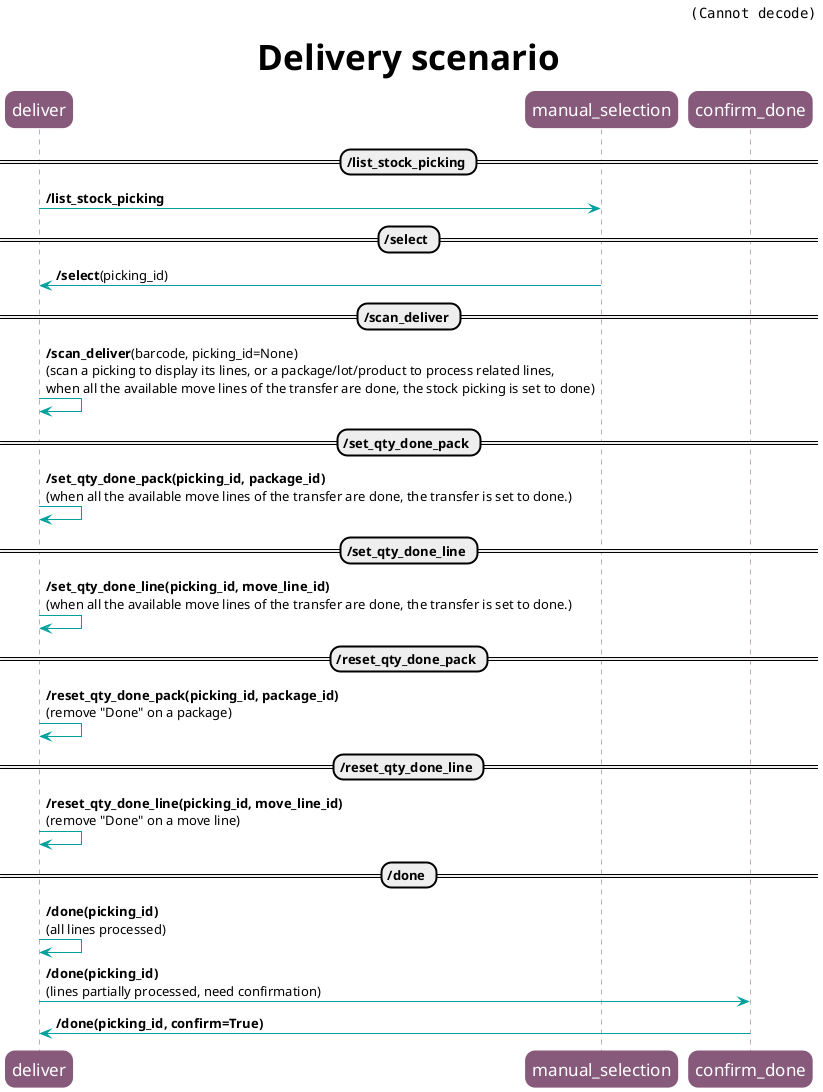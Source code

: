 # Diagram to generate with PlantUML (https://plantuml.com/)
#
#   $ sudo apt install plantuml
#   $ plantuml delivery_diag_seq.plantuml
#

@startuml

skinparam roundcorner 20
skinparam sequence {

ParticipantBorderColor #875A7B
ParticipantBackgroundColor #875A7B
ParticipantFontSize 17
ParticipantFontColor white

LifeLineBorderColor #875A7B

ArrowColor #00A09D
}

header <img:oca_logo.png>
title <size:35>Delivery scenario</size>

== /list_stock_picking ==
deliver -> manual_selection: **/list_stock_picking**

== /select ==
manual_selection -> deliver: **/select**(picking_id)

== /scan_deliver ==
deliver -> deliver: **/scan_deliver**(barcode, picking_id=None) \n(scan a picking to display its lines, or a package/lot/product to process related lines,\nwhen all the available move lines of the transfer are done, the stock picking is set to done)

== /set_qty_done_pack ==

deliver -> deliver: **/set_qty_done_pack(picking_id, package_id)** \n(when all the available move lines of the transfer are done, the transfer is set to done.)

== /set_qty_done_line ==

deliver -> deliver: **/set_qty_done_line(picking_id, move_line_id)** \n(when all the available move lines of the transfer are done, the transfer is set to done.)

== /reset_qty_done_pack ==

deliver -> deliver: **/reset_qty_done_pack(picking_id, package_id)** \n(remove "Done" on a package)

== /reset_qty_done_line ==

deliver -> deliver: **/reset_qty_done_line(picking_id, move_line_id)** \n(remove "Done" on a move line)

== /done ==

deliver -> deliver: **/done(picking_id)** \n(all lines processed)
deliver -> confirm_done: **/done(picking_id)** \n(lines partially processed, need confirmation)
confirm_done -> deliver: **/done(picking_id, confirm=True)**

@enduml
